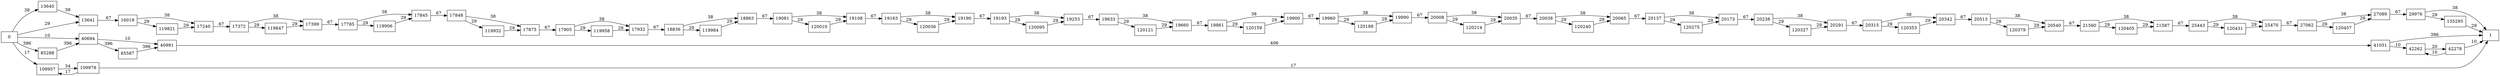 digraph {
	graph [rankdir=LR]
	node [shape=rectangle]
	13640 -> 13641 [label=38]
	13641 -> 16019 [label=67]
	16019 -> 17240 [label=38]
	16019 -> 119821 [label=29]
	17240 -> 17372 [label=67]
	17372 -> 17399 [label=38]
	17372 -> 119847 [label=29]
	17399 -> 17785 [label=67]
	17785 -> 17845 [label=38]
	17785 -> 119906 [label=29]
	17845 -> 17848 [label=67]
	17848 -> 17875 [label=38]
	17848 -> 119932 [label=29]
	17875 -> 17905 [label=67]
	17905 -> 17932 [label=38]
	17905 -> 119958 [label=29]
	17932 -> 18836 [label=67]
	18836 -> 18863 [label=38]
	18836 -> 119984 [label=29]
	18863 -> 19081 [label=67]
	19081 -> 19108 [label=38]
	19081 -> 120010 [label=29]
	19108 -> 19163 [label=67]
	19163 -> 19190 [label=38]
	19163 -> 120036 [label=29]
	19190 -> 19193 [label=67]
	19193 -> 19253 [label=38]
	19193 -> 120095 [label=29]
	19253 -> 19633 [label=67]
	19633 -> 19660 [label=38]
	19633 -> 120121 [label=29]
	19660 -> 19861 [label=67]
	19861 -> 19900 [label=38]
	19861 -> 120159 [label=29]
	19900 -> 19960 [label=67]
	19960 -> 19990 [label=38]
	19960 -> 120188 [label=29]
	19990 -> 20008 [label=67]
	20008 -> 20035 [label=38]
	20008 -> 120214 [label=29]
	20035 -> 20038 [label=67]
	20038 -> 20065 [label=38]
	20038 -> 120240 [label=29]
	20065 -> 20137 [label=67]
	20137 -> 20173 [label=38]
	20137 -> 120275 [label=29]
	20173 -> 20238 [label=67]
	20238 -> 20291 [label=38]
	20238 -> 120327 [label=29]
	20291 -> 20315 [label=67]
	20315 -> 20342 [label=38]
	20315 -> 120353 [label=29]
	20342 -> 20513 [label=67]
	20513 -> 20540 [label=38]
	20513 -> 120379 [label=29]
	20540 -> 21560 [label=67]
	21560 -> 21587 [label=38]
	21560 -> 120405 [label=29]
	21587 -> 25443 [label=67]
	25443 -> 25470 [label=38]
	25443 -> 120431 [label=29]
	25470 -> 27062 [label=67]
	27062 -> 27089 [label=38]
	27062 -> 120457 [label=29]
	27089 -> 29976 [label=67]
	29976 -> 1 [label=38]
	29976 -> 135295 [label=29]
	40694 -> 40991 [label=10]
	40694 -> 85587 [label=396]
	40991 -> 41051 [label=406]
	41051 -> 42262 [label=10]
	41051 -> 1 [label=396]
	42262 -> 42278 [label=20]
	42278 -> 42262 [label=10]
	42278 -> 1 [label=10]
	85288 -> 40694 [label=396]
	85587 -> 40991 [label=396]
	109957 -> 109978 [label=34]
	109978 -> 109957 [label=17]
	109978 -> 1 [label=17]
	119821 -> 17240 [label=29]
	119847 -> 17399 [label=29]
	119906 -> 17845 [label=29]
	119932 -> 17875 [label=29]
	119958 -> 17932 [label=29]
	119984 -> 18863 [label=29]
	120010 -> 19108 [label=29]
	120036 -> 19190 [label=29]
	120095 -> 19253 [label=29]
	120121 -> 19660 [label=29]
	120159 -> 19900 [label=29]
	120188 -> 19990 [label=29]
	120214 -> 20035 [label=29]
	120240 -> 20065 [label=29]
	120275 -> 20173 [label=29]
	120327 -> 20291 [label=29]
	120353 -> 20342 [label=29]
	120379 -> 20540 [label=29]
	120405 -> 21587 [label=29]
	120431 -> 25470 [label=29]
	120457 -> 27089 [label=29]
	135295 -> 1 [label=29]
	0 -> 13641 [label=29]
	0 -> 13640 [label=38]
	0 -> 40694 [label=10]
	0 -> 85288 [label=396]
	0 -> 109957 [label=17]
}
